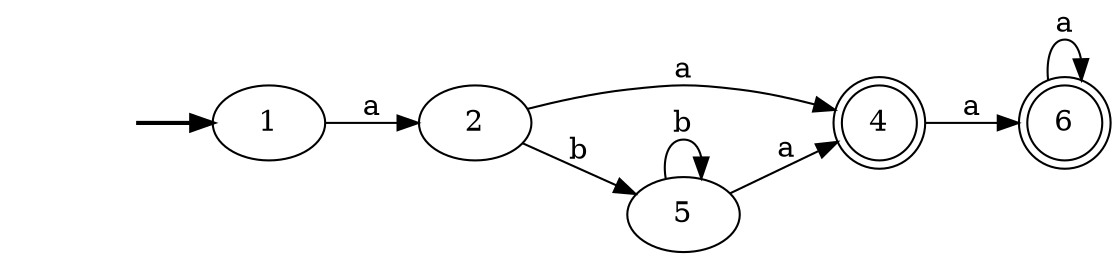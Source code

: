digraph "AFNtoAFD#2PreLabB" {
	graph [rankdir=LR]
	fake [style=invisible]
	fake -> 1 [style=bold]
	1 [root=true]
	2
	1 -> 2 [label=a]
	2
	4 [shape=doublecircle]
	2 -> 4 [label=a]
	5
	2 -> 5 [label=b]
	4 [shape=doublecircle]
	6 [shape=doublecircle]
	4 -> 6 [label=a]
	5
	5 -> 4 [label=a]
	5 -> 5 [label=b]
	6 [shape=doublecircle]
	6 -> 6 [label=a]
}
